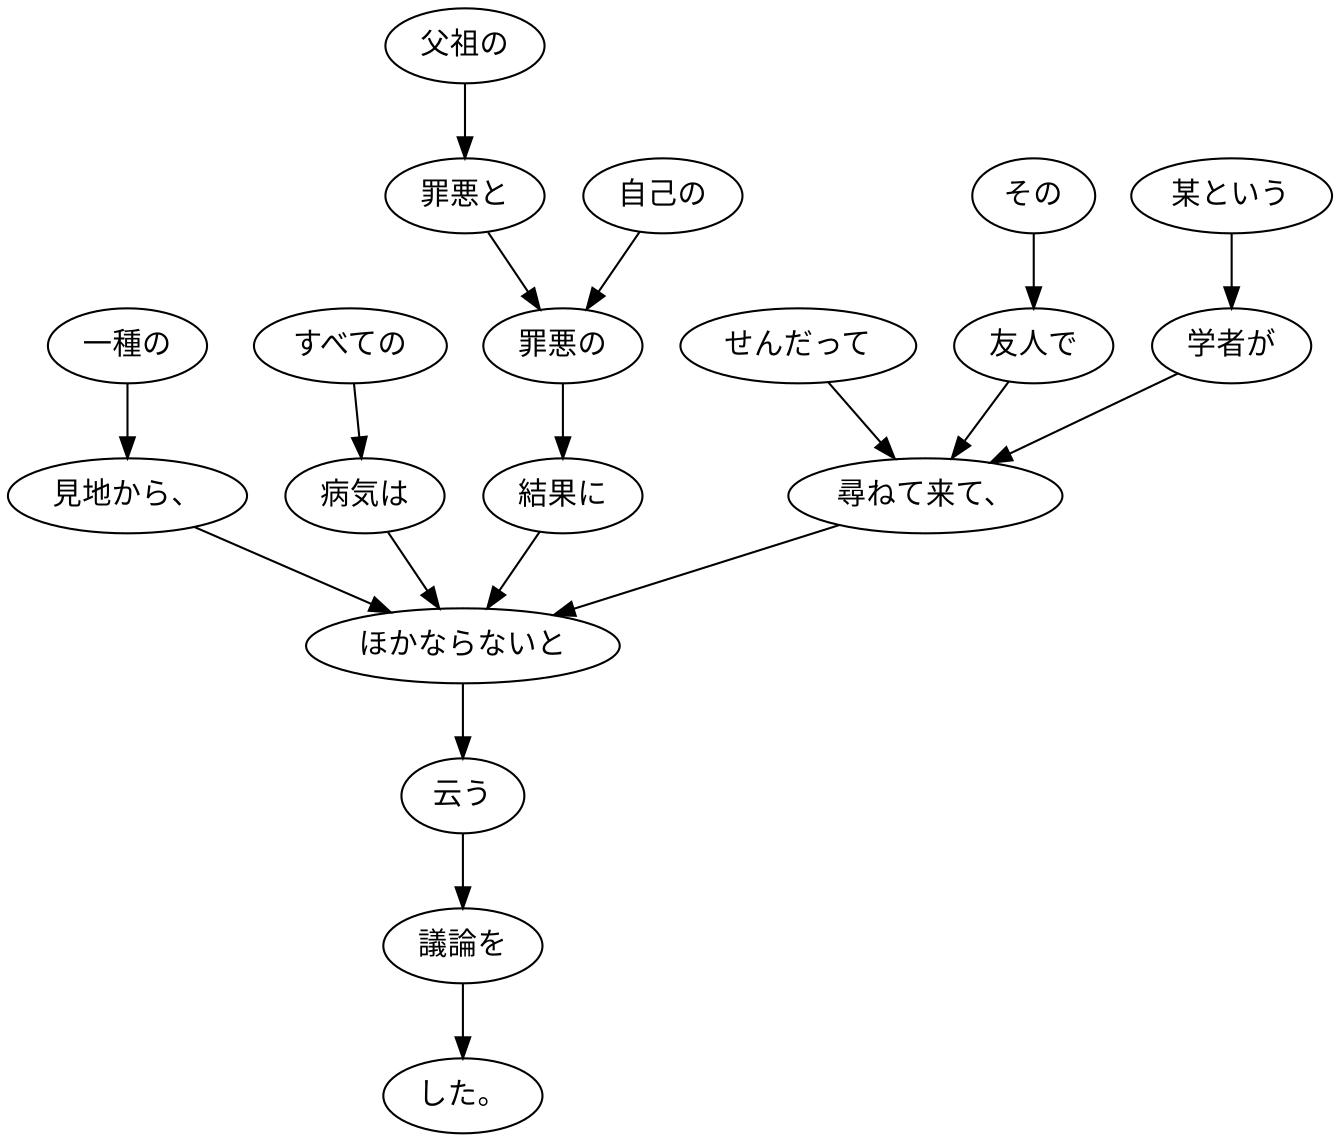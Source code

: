 digraph graph533 {
	node0 [label="せんだって"];
	node1 [label="その"];
	node2 [label="友人で"];
	node3 [label="某という"];
	node4 [label="学者が"];
	node5 [label="尋ねて来て、"];
	node6 [label="一種の"];
	node7 [label="見地から、"];
	node8 [label="すべての"];
	node9 [label="病気は"];
	node10 [label="父祖の"];
	node11 [label="罪悪と"];
	node12 [label="自己の"];
	node13 [label="罪悪の"];
	node14 [label="結果に"];
	node15 [label="ほかならないと"];
	node16 [label="云う"];
	node17 [label="議論を"];
	node18 [label="した。"];
	node0 -> node5;
	node1 -> node2;
	node2 -> node5;
	node3 -> node4;
	node4 -> node5;
	node5 -> node15;
	node6 -> node7;
	node7 -> node15;
	node8 -> node9;
	node9 -> node15;
	node10 -> node11;
	node11 -> node13;
	node12 -> node13;
	node13 -> node14;
	node14 -> node15;
	node15 -> node16;
	node16 -> node17;
	node17 -> node18;
}

